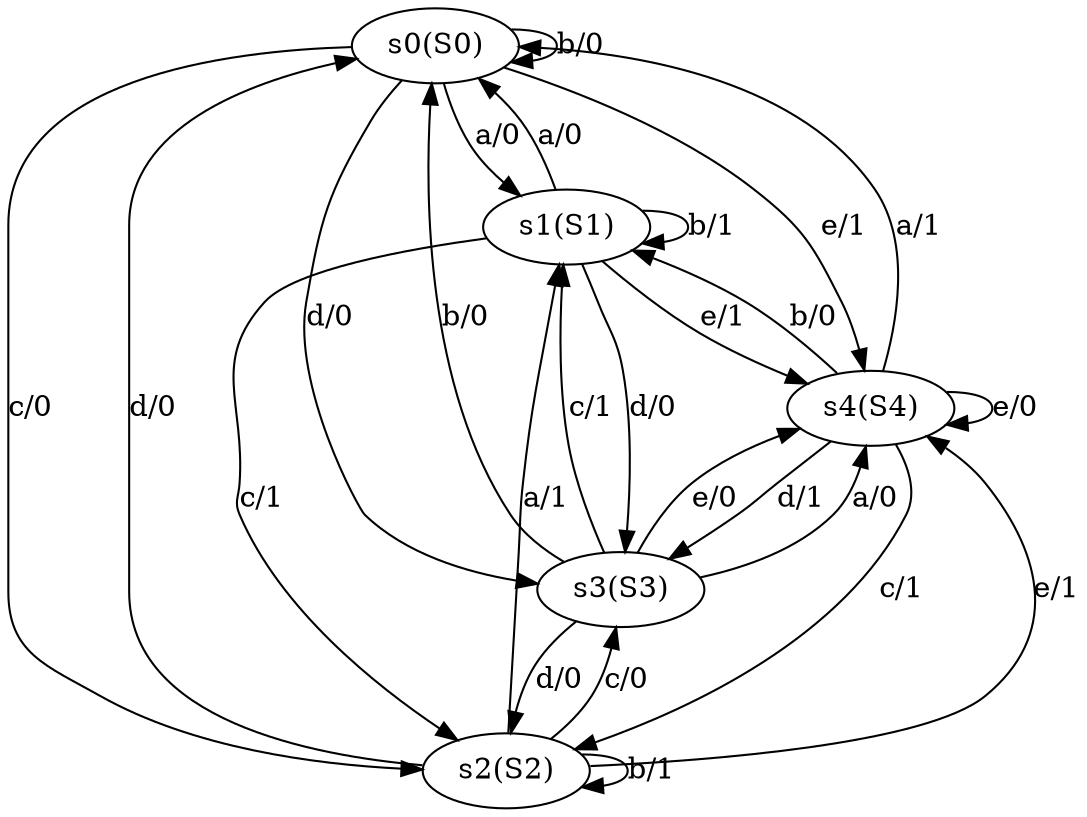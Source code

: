 digraph "generated 12" {
	s0 [label="s0(S0)"]
	s1 [label="s1(S1)"]
	s2 [label="s2(S2)"]
	s3 [label="s3(S3)"]
	s4 [label="s4(S4)"]
	s0 -> s1 [label="a/0"]
	s0 -> s0 [label="b/0"]
	s0 -> s2 [label="c/0"]
	s0 -> s3 [label="d/0"]
	s0 -> s4 [label="e/1"]
	s1 -> s0 [label="a/0"]
	s1 -> s1 [label="b/1"]
	s1 -> s2 [label="c/1"]
	s1 -> s3 [label="d/0"]
	s1 -> s4 [label="e/1"]
	s2 -> s1 [label="a/1"]
	s2 -> s2 [label="b/1"]
	s2 -> s3 [label="c/0"]
	s2 -> s0 [label="d/0"]
	s2 -> s4 [label="e/1"]
	s3 -> s4 [label="a/0"]
	s3 -> s0 [label="b/0"]
	s3 -> s1 [label="c/1"]
	s3 -> s2 [label="d/0"]
	s3 -> s4 [label="e/0"]
	s4 -> s0 [label="a/1"]
	s4 -> s1 [label="b/0"]
	s4 -> s2 [label="c/1"]
	s4 -> s3 [label="d/1"]
	s4 -> s4 [label="e/0"]
}

